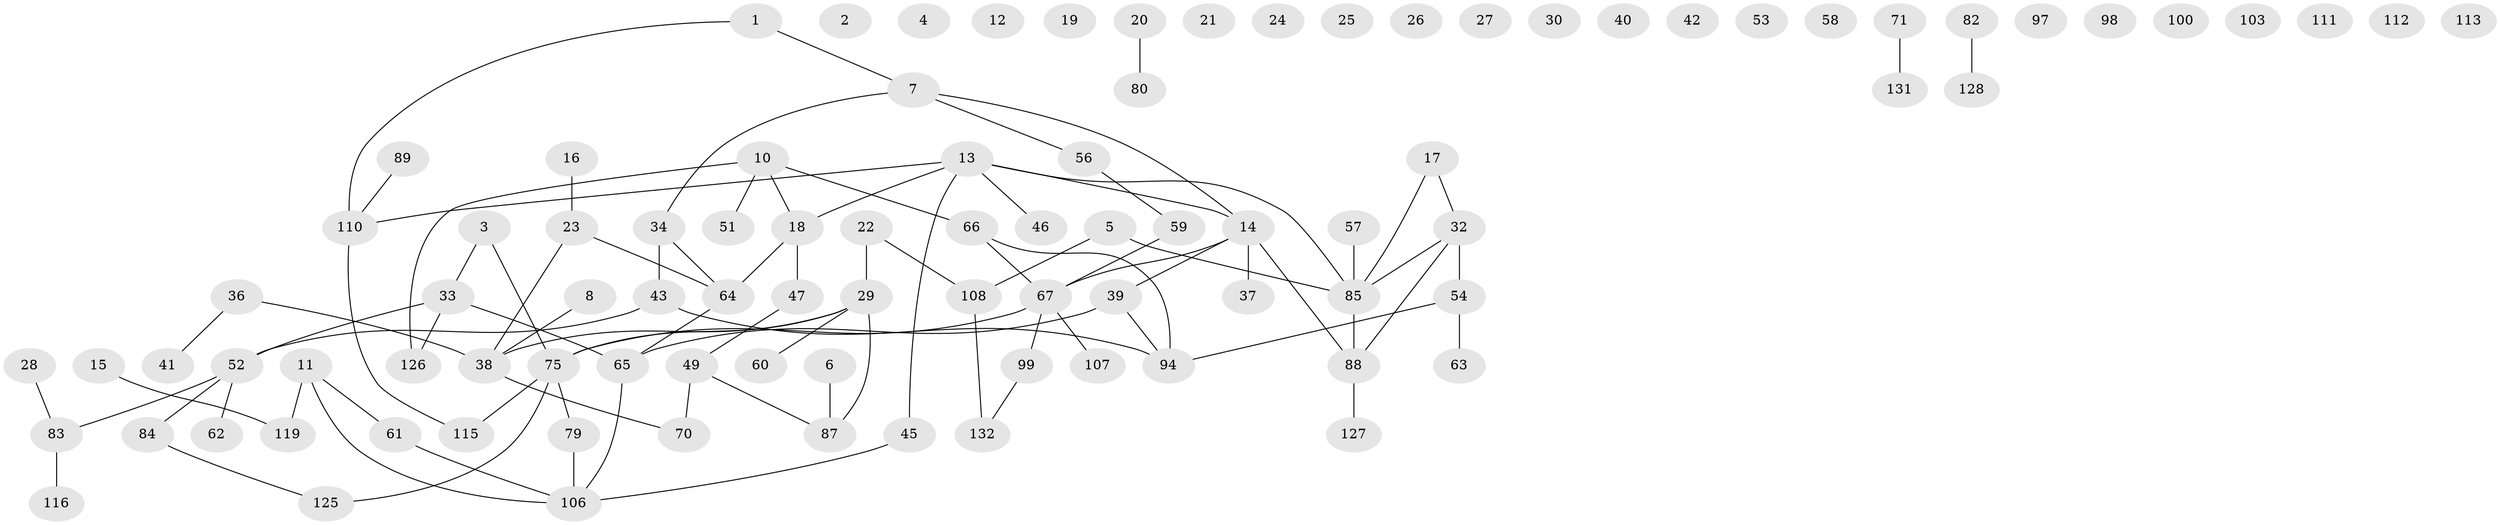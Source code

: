 // Generated by graph-tools (version 1.1) at 2025/23/03/03/25 07:23:29]
// undirected, 94 vertices, 93 edges
graph export_dot {
graph [start="1"]
  node [color=gray90,style=filled];
  1 [super="+35"];
  2;
  3 [super="+9"];
  4;
  5 [super="+68"];
  6;
  7 [super="+101"];
  8;
  10 [super="+77"];
  11;
  12;
  13 [super="+55"];
  14 [super="+93"];
  15 [super="+121"];
  16 [super="+31"];
  17;
  18 [super="+72"];
  19;
  20;
  21;
  22 [super="+92"];
  23 [super="+48"];
  24;
  25;
  26;
  27;
  28 [super="+76"];
  29 [super="+96"];
  30;
  32 [super="+135"];
  33 [super="+44"];
  34 [super="+69"];
  36 [super="+81"];
  37;
  38 [super="+91"];
  39;
  40;
  41;
  42;
  43 [super="+109"];
  45 [super="+74"];
  46;
  47 [super="+50"];
  49 [super="+78"];
  51;
  52 [super="+130"];
  53;
  54;
  56 [super="+73"];
  57;
  58;
  59 [super="+124"];
  60 [super="+134"];
  61;
  62;
  63;
  64 [super="+117"];
  65 [super="+122"];
  66;
  67 [super="+86"];
  70;
  71;
  75 [super="+118"];
  79;
  80;
  82;
  83 [super="+90"];
  84 [super="+105"];
  85 [super="+114"];
  87 [super="+95"];
  88 [super="+104"];
  89 [super="+120"];
  94 [super="+102"];
  97;
  98;
  99;
  100;
  103;
  106 [super="+129"];
  107;
  108 [super="+133"];
  110 [super="+123"];
  111;
  112;
  113;
  115;
  116;
  119;
  125;
  126;
  127;
  128;
  131;
  132;
  1 -- 110;
  1 -- 7;
  3 -- 33;
  3 -- 75;
  5 -- 85;
  5 -- 108;
  6 -- 87;
  7 -- 34;
  7 -- 14;
  7 -- 56;
  8 -- 38;
  10 -- 66;
  10 -- 126;
  10 -- 51;
  10 -- 18;
  11 -- 61;
  11 -- 106;
  11 -- 119;
  13 -- 14;
  13 -- 45;
  13 -- 46;
  13 -- 110;
  13 -- 18;
  13 -- 85;
  14 -- 39;
  14 -- 67;
  14 -- 88;
  14 -- 37;
  15 -- 119;
  16 -- 23;
  17 -- 85;
  17 -- 32;
  18 -- 64;
  18 -- 47;
  20 -- 80;
  22 -- 29;
  22 -- 108;
  23 -- 38;
  23 -- 64;
  28 -- 83;
  29 -- 38;
  29 -- 60;
  29 -- 87;
  29 -- 75;
  32 -- 88;
  32 -- 85;
  32 -- 54;
  33 -- 65 [weight=2];
  33 -- 52;
  33 -- 126;
  34 -- 43;
  34 -- 64;
  36 -- 38;
  36 -- 41;
  38 -- 70;
  39 -- 94;
  39 -- 65;
  43 -- 52;
  43 -- 94;
  45 -- 106;
  47 -- 49;
  49 -- 87;
  49 -- 70;
  52 -- 62;
  52 -- 83;
  52 -- 84;
  54 -- 63;
  54 -- 94;
  56 -- 59;
  57 -- 85;
  59 -- 67;
  61 -- 106;
  64 -- 65;
  65 -- 106;
  66 -- 94;
  66 -- 67;
  67 -- 99;
  67 -- 107;
  67 -- 75;
  71 -- 131;
  75 -- 79;
  75 -- 115;
  75 -- 125;
  79 -- 106;
  82 -- 128;
  83 -- 116;
  84 -- 125;
  85 -- 88;
  88 -- 127;
  89 -- 110;
  99 -- 132;
  108 -- 132;
  110 -- 115;
}
